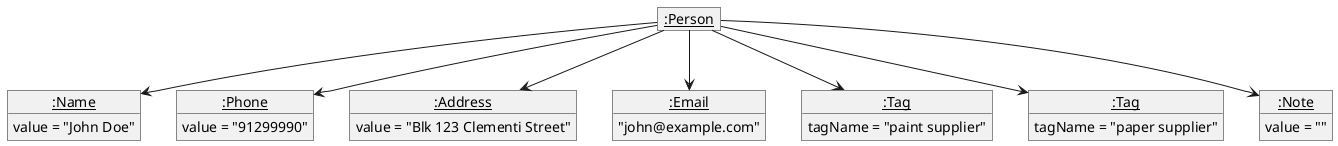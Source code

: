 @startuml

object "<u>:Person" as Person
object "<u>:Address" as Address

object "<u>:Email" as Email
object "<u>:Name" as Name
object "<u>:Phone" as Phone
object "<u>:Tag" as FirstTag
object "<u>:Tag" as SecondTag
object "<u>:Note" as Note

Person --> Name
Person --> Phone
Person --> Email
Person --> Address
Person --> FirstTag
Person --> SecondTag
Person --> Note

hide Person members

Name -[hidden]right-> Phone
Phone -[hidden]right-> Address
Address -[hidden]right-> Email


Phone : value = "91299990"
Name : value = "John Doe"
Address : value = "Blk 123 Clementi Street"
Email : "john@example.com"
FirstTag : tagName = "paint supplier"
SecondTag : tagName = "paper supplier"
Note : value = ""
@enduml
